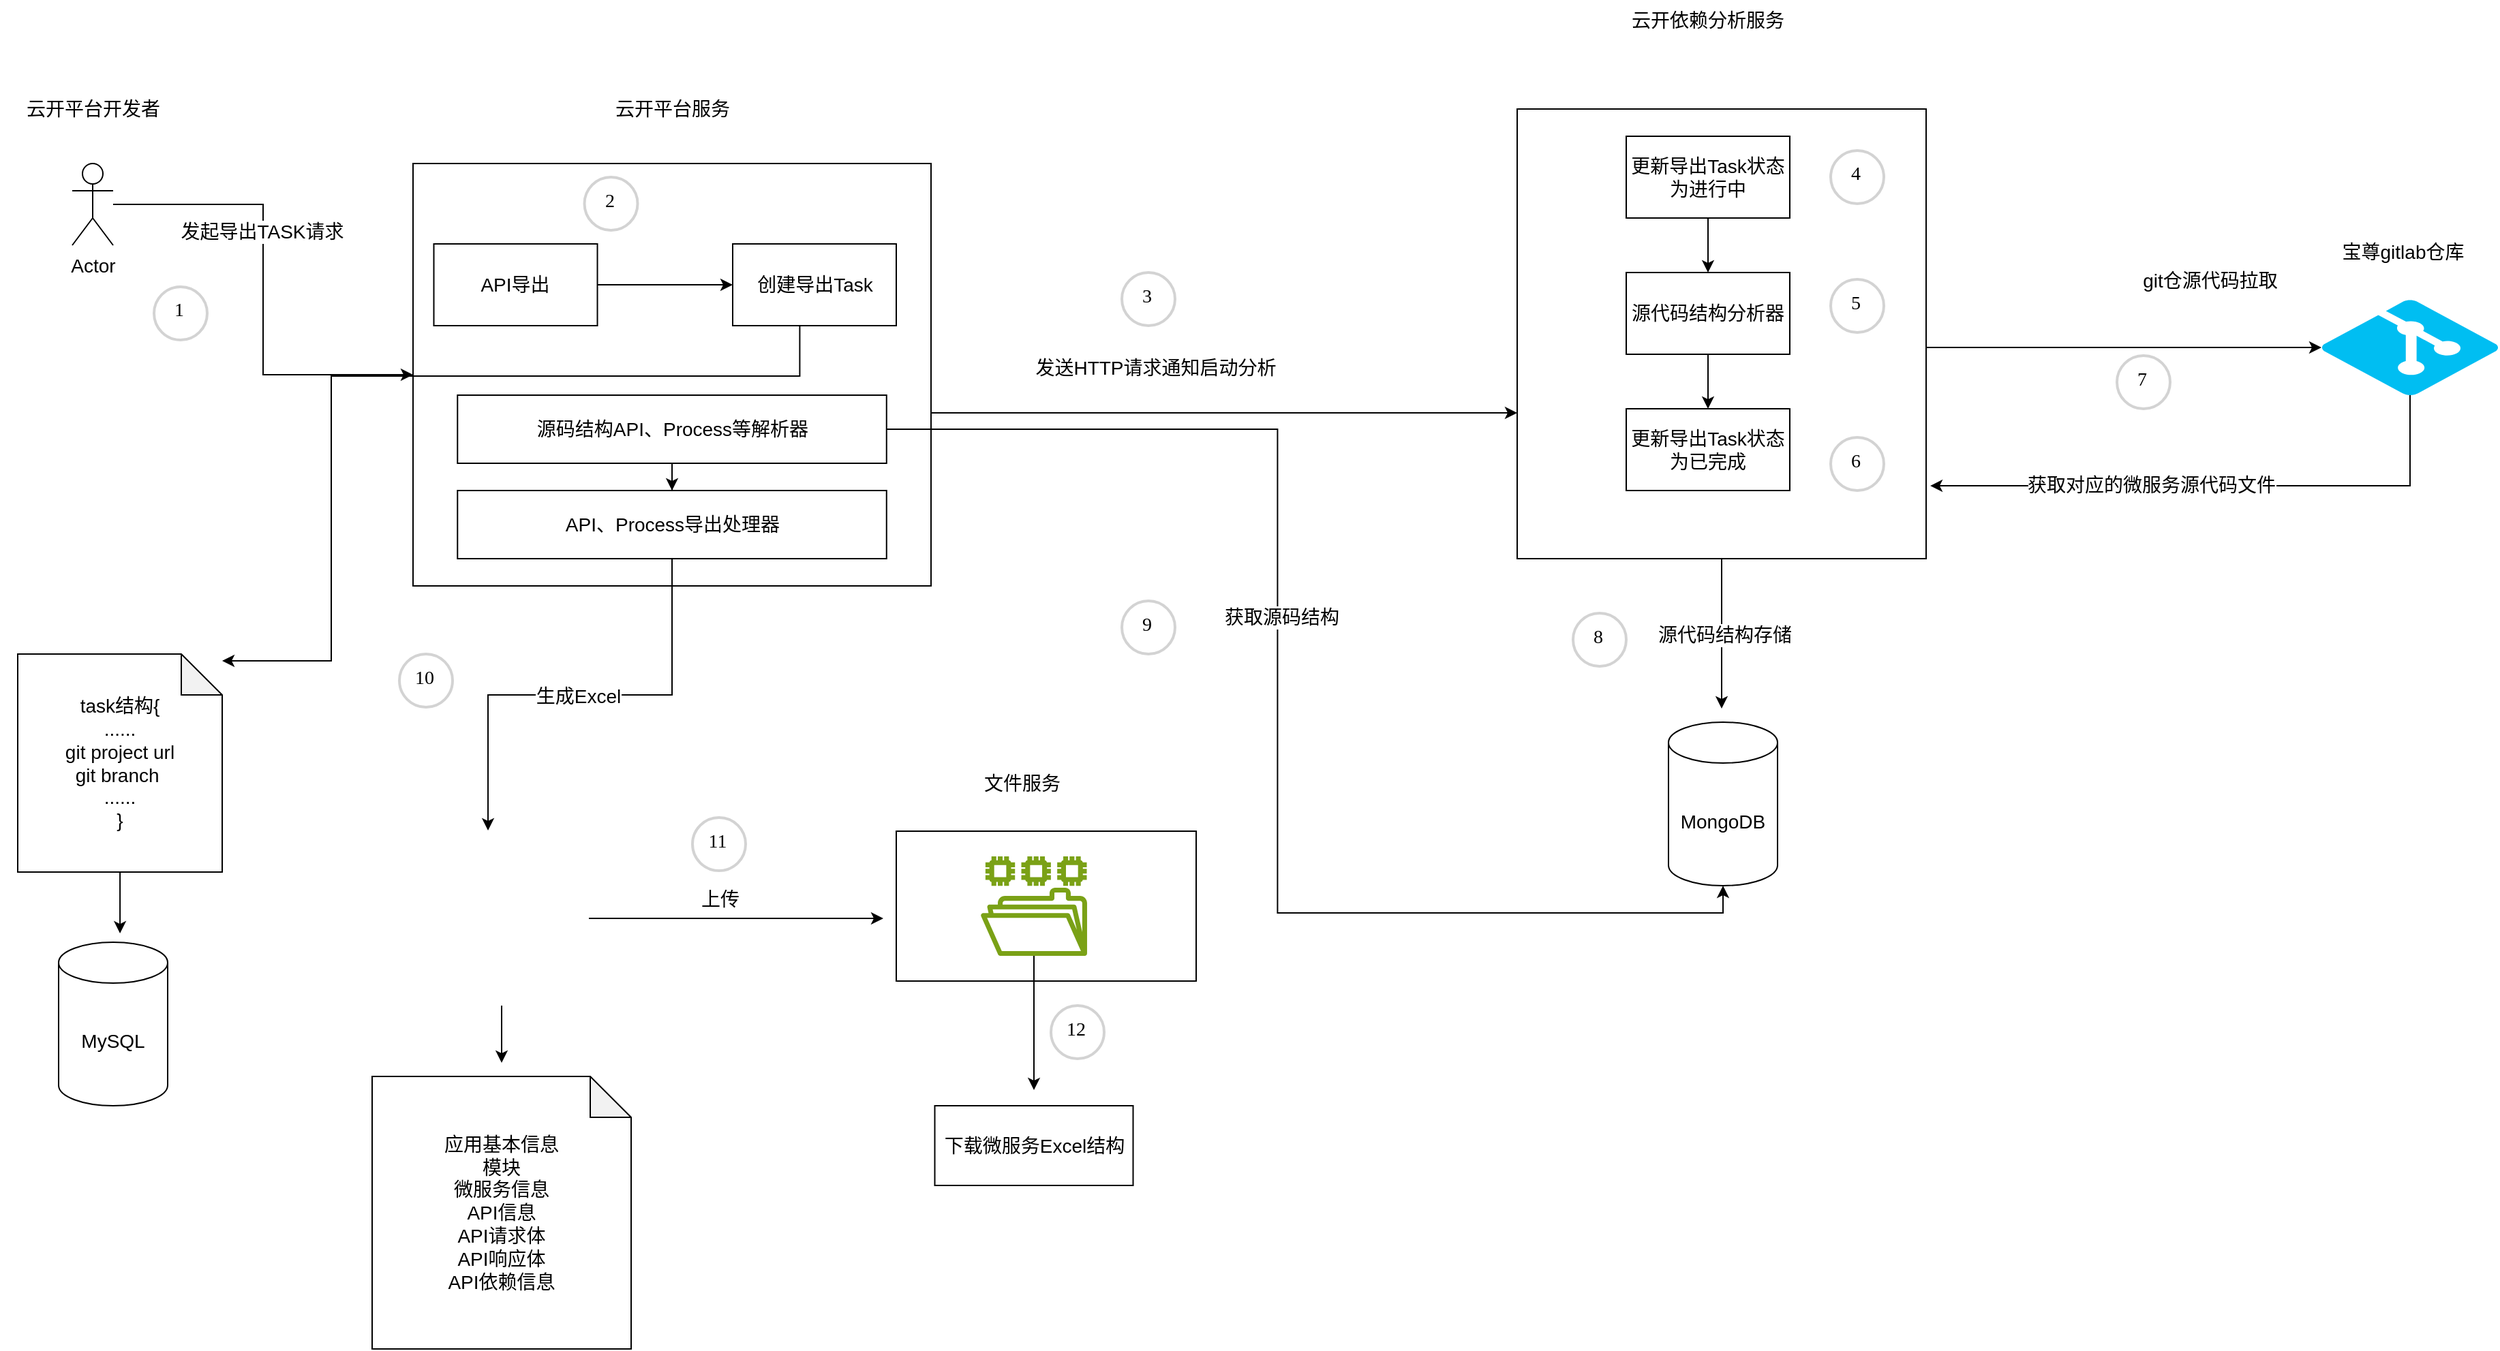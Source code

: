 <mxfile version="24.1.0" type="github">
  <diagram name="Page-1" id="uukP3XcTdVGsUKC_aiOE">
    <mxGraphModel dx="2074" dy="1121" grid="1" gridSize="10" guides="1" tooltips="1" connect="1" arrows="1" fold="1" page="1" pageScale="1" pageWidth="827" pageHeight="1169" math="0" shadow="0">
      <root>
        <mxCell id="0" />
        <mxCell id="1" parent="0" />
        <mxCell id="8WbEt5foAgeZKm9OIb6H-21" style="edgeStyle=orthogonalEdgeStyle;rounded=0;orthogonalLoop=1;jettySize=auto;html=1;fontSize=14;" parent="1" source="8WbEt5foAgeZKm9OIb6H-4" target="8WbEt5foAgeZKm9OIb6H-14" edge="1">
          <mxGeometry relative="1" as="geometry">
            <mxPoint x="1120" y="472.5" as="targetPoint" />
            <Array as="points">
              <mxPoint x="1090" y="473" />
              <mxPoint x="1090" y="473" />
            </Array>
          </mxGeometry>
        </mxCell>
        <mxCell id="8WbEt5foAgeZKm9OIb6H-4" value="" style="rounded=0;whiteSpace=wrap;html=1;fontSize=14;" parent="1" vertex="1">
          <mxGeometry x="320" y="290" width="380" height="310" as="geometry" />
        </mxCell>
        <mxCell id="8WbEt5foAgeZKm9OIb6H-5" value="云开平台服务" style="text;html=1;align=center;verticalAlign=middle;whiteSpace=wrap;rounded=0;fontSize=14;" parent="1" vertex="1">
          <mxGeometry x="417.5" y="240" width="185" height="20" as="geometry" />
        </mxCell>
        <mxCell id="8WbEt5foAgeZKm9OIb6H-12" style="edgeStyle=orthogonalEdgeStyle;rounded=0;orthogonalLoop=1;jettySize=auto;html=1;entryX=0;entryY=0.5;entryDx=0;entryDy=0;fontSize=14;" parent="1" source="8WbEt5foAgeZKm9OIb6H-8" target="8WbEt5foAgeZKm9OIb6H-4" edge="1">
          <mxGeometry relative="1" as="geometry" />
        </mxCell>
        <mxCell id="PfwWAvP0xrd5QzA8CNgX-18" value="发起导出TASK请求" style="edgeLabel;html=1;align=center;verticalAlign=middle;resizable=0;points=[];fontSize=14;" vertex="1" connectable="0" parent="8WbEt5foAgeZKm9OIb6H-12">
          <mxGeometry x="-0.246" y="-1" relative="1" as="geometry">
            <mxPoint as="offset" />
          </mxGeometry>
        </mxCell>
        <mxCell id="8WbEt5foAgeZKm9OIb6H-8" value="Actor" style="shape=umlActor;verticalLabelPosition=bottom;verticalAlign=top;html=1;outlineConnect=0;fontSize=14;" parent="1" vertex="1">
          <mxGeometry x="70" y="290" width="30" height="60" as="geometry" />
        </mxCell>
        <mxCell id="8WbEt5foAgeZKm9OIb6H-11" value="云开平台开发者" style="text;html=1;align=center;verticalAlign=middle;whiteSpace=wrap;rounded=0;fontSize=14;" parent="1" vertex="1">
          <mxGeometry x="17.5" y="240" width="135" height="20" as="geometry" />
        </mxCell>
        <mxCell id="8WbEt5foAgeZKm9OIb6H-23" style="edgeStyle=orthogonalEdgeStyle;rounded=0;orthogonalLoop=1;jettySize=auto;html=1;fontSize=14;" parent="1" source="8WbEt5foAgeZKm9OIb6H-14" edge="1" target="8WbEt5foAgeZKm9OIb6H-17">
          <mxGeometry relative="1" as="geometry">
            <mxPoint x="1700" y="420" as="targetPoint" />
            <Array as="points">
              <mxPoint x="1500" y="425" />
              <mxPoint x="1500" y="425" />
            </Array>
          </mxGeometry>
        </mxCell>
        <mxCell id="8WbEt5foAgeZKm9OIb6H-24" value="git仓源代码拉取" style="edgeLabel;html=1;align=center;verticalAlign=middle;resizable=0;points=[];fontSize=14;" parent="8WbEt5foAgeZKm9OIb6H-23" vertex="1" connectable="0">
          <mxGeometry x="-0.191" y="-1" relative="1" as="geometry">
            <mxPoint x="90" y="-50" as="offset" />
          </mxGeometry>
        </mxCell>
        <mxCell id="8WbEt5foAgeZKm9OIb6H-29" style="edgeStyle=orthogonalEdgeStyle;rounded=0;orthogonalLoop=1;jettySize=auto;html=1;fontSize=14;" parent="1" source="8WbEt5foAgeZKm9OIb6H-14" edge="1">
          <mxGeometry relative="1" as="geometry">
            <mxPoint x="1280" y="690" as="targetPoint" />
          </mxGeometry>
        </mxCell>
        <mxCell id="8WbEt5foAgeZKm9OIb6H-30" value="源代码结构存储" style="edgeLabel;html=1;align=center;verticalAlign=middle;resizable=0;points=[];fontSize=14;" parent="8WbEt5foAgeZKm9OIb6H-29" vertex="1" connectable="0">
          <mxGeometry x="0.021" y="1" relative="1" as="geometry">
            <mxPoint as="offset" />
          </mxGeometry>
        </mxCell>
        <mxCell id="8WbEt5foAgeZKm9OIb6H-14" value="" style="rounded=0;whiteSpace=wrap;html=1;fontSize=14;" parent="1" vertex="1">
          <mxGeometry x="1130" y="250" width="300" height="330" as="geometry" />
        </mxCell>
        <mxCell id="8WbEt5foAgeZKm9OIb6H-15" value="云开依赖分析服务" style="text;html=1;align=center;verticalAlign=middle;whiteSpace=wrap;rounded=0;fontSize=14;" parent="1" vertex="1">
          <mxGeometry x="1210" y="170" width="120" height="30" as="geometry" />
        </mxCell>
        <mxCell id="8WbEt5foAgeZKm9OIb6H-17" value="" style="verticalLabelPosition=bottom;html=1;verticalAlign=top;align=center;strokeColor=none;fillColor=#00BEF2;shape=mxgraph.azure.git_repository;fontSize=14;" parent="1" vertex="1">
          <mxGeometry x="1720" y="390" width="130" height="70" as="geometry" />
        </mxCell>
        <mxCell id="8WbEt5foAgeZKm9OIb6H-18" value="宝尊gitlab仓库" style="text;html=1;align=center;verticalAlign=middle;whiteSpace=wrap;rounded=0;fontSize=14;" parent="1" vertex="1">
          <mxGeometry x="1725" y="340" width="110" height="30" as="geometry" />
        </mxCell>
        <mxCell id="8WbEt5foAgeZKm9OIb6H-19" value="task结构{&lt;div style=&quot;font-size: 14px;&quot;&gt;......&lt;br style=&quot;font-size: 14px;&quot;&gt;&lt;div style=&quot;font-size: 14px;&quot;&gt;git project url&lt;/div&gt;&lt;div style=&quot;font-size: 14px;&quot;&gt;git branch&amp;nbsp;&lt;/div&gt;&lt;div style=&quot;font-size: 14px;&quot;&gt;......&lt;/div&gt;&lt;div style=&quot;font-size: 14px;&quot;&gt;&lt;span style=&quot;background-color: initial; font-size: 14px;&quot;&gt;}&lt;/span&gt;&lt;br style=&quot;font-size: 14px;&quot;&gt;&lt;/div&gt;&lt;/div&gt;" style="shape=note;whiteSpace=wrap;html=1;backgroundOutline=1;darkOpacity=0.05;fontSize=14;" parent="1" vertex="1">
          <mxGeometry x="30" y="650" width="150" height="160" as="geometry" />
        </mxCell>
        <mxCell id="8WbEt5foAgeZKm9OIb6H-22" value="发送HTTP请求通知启动分析" style="text;html=1;align=center;verticalAlign=middle;whiteSpace=wrap;rounded=0;fontSize=14;" parent="1" vertex="1">
          <mxGeometry x="750" y="430" width="230" height="20" as="geometry" />
        </mxCell>
        <mxCell id="8WbEt5foAgeZKm9OIb6H-67" value="" style="edgeStyle=orthogonalEdgeStyle;rounded=0;orthogonalLoop=1;jettySize=auto;html=1;" parent="1" source="8WbEt5foAgeZKm9OIb6H-26" target="8WbEt5foAgeZKm9OIb6H-66" edge="1">
          <mxGeometry relative="1" as="geometry" />
        </mxCell>
        <mxCell id="8WbEt5foAgeZKm9OIb6H-26" value="API导出" style="rounded=0;whiteSpace=wrap;html=1;fontSize=14;" parent="1" vertex="1">
          <mxGeometry x="335.25" y="349" width="120" height="60" as="geometry" />
        </mxCell>
        <mxCell id="PfwWAvP0xrd5QzA8CNgX-10" value="" style="edgeStyle=orthogonalEdgeStyle;rounded=0;orthogonalLoop=1;jettySize=auto;html=1;" edge="1" parent="1" source="8WbEt5foAgeZKm9OIb6H-27" target="PfwWAvP0xrd5QzA8CNgX-4">
          <mxGeometry relative="1" as="geometry" />
        </mxCell>
        <mxCell id="8WbEt5foAgeZKm9OIb6H-27" value="源代码结构分析器" style="rounded=0;whiteSpace=wrap;html=1;fontSize=14;" parent="1" vertex="1">
          <mxGeometry x="1210" y="370" width="120" height="60" as="geometry" />
        </mxCell>
        <mxCell id="8WbEt5foAgeZKm9OIb6H-28" value="MongoDB" style="shape=cylinder3;whiteSpace=wrap;html=1;boundedLbl=1;backgroundOutline=1;size=15;fontSize=14;" parent="1" vertex="1">
          <mxGeometry x="1241" y="700" width="80" height="120" as="geometry" />
        </mxCell>
        <mxCell id="8WbEt5foAgeZKm9OIb6H-52" style="edgeStyle=orthogonalEdgeStyle;rounded=0;orthogonalLoop=1;jettySize=auto;html=1;" parent="1" source="8WbEt5foAgeZKm9OIb6H-31" edge="1">
          <mxGeometry relative="1" as="geometry">
            <mxPoint x="665" y="844" as="targetPoint" />
          </mxGeometry>
        </mxCell>
        <mxCell id="8WbEt5foAgeZKm9OIb6H-54" value="上传" style="edgeLabel;html=1;align=center;verticalAlign=middle;resizable=0;points=[];fontSize=14;" parent="8WbEt5foAgeZKm9OIb6H-52" vertex="1" connectable="0">
          <mxGeometry x="-0.113" y="4" relative="1" as="geometry">
            <mxPoint y="-10" as="offset" />
          </mxGeometry>
        </mxCell>
        <mxCell id="8WbEt5foAgeZKm9OIb6H-58" style="edgeStyle=orthogonalEdgeStyle;rounded=0;orthogonalLoop=1;jettySize=auto;html=1;" parent="1" source="8WbEt5foAgeZKm9OIb6H-31" edge="1">
          <mxGeometry relative="1" as="geometry">
            <mxPoint x="385" y="950" as="targetPoint" />
          </mxGeometry>
        </mxCell>
        <mxCell id="8WbEt5foAgeZKm9OIb6H-31" value="" style="shape=image;html=1;verticalAlign=top;verticalLabelPosition=bottom;labelBackgroundColor=#ffffff;imageAspect=0;aspect=fixed;image=https://cdn3.iconfinder.com/data/icons/document-icons-2/30/647714-excel-128.png;fontSize=14;" parent="1" vertex="1">
          <mxGeometry x="321" y="780" width="128" height="128" as="geometry" />
        </mxCell>
        <mxCell id="8WbEt5foAgeZKm9OIb6H-34" value="应用基本信息&lt;div style=&quot;font-size: 14px;&quot;&gt;模块&lt;/div&gt;&lt;div style=&quot;font-size: 14px;&quot;&gt;微服务信息&lt;/div&gt;&lt;div style=&quot;font-size: 14px;&quot;&gt;API信息&lt;/div&gt;&lt;div style=&quot;font-size: 14px;&quot;&gt;API请求体&lt;br style=&quot;font-size: 14px;&quot;&gt;API响应体&lt;br style=&quot;font-size: 14px;&quot;&gt;API依赖信息&lt;/div&gt;" style="shape=note;whiteSpace=wrap;html=1;backgroundOutline=1;darkOpacity=0.05;fontSize=14;" parent="1" vertex="1">
          <mxGeometry x="290" y="960" width="190" height="200" as="geometry" />
        </mxCell>
        <mxCell id="8WbEt5foAgeZKm9OIb6H-36" value="1" style="ellipse;whiteSpace=wrap;html=1;aspect=fixed;strokeWidth=2;fontFamily=Tahoma;spacingBottom=4;spacingRight=2;strokeColor=#d3d3d3;fontSize=14;" parent="1" vertex="1">
          <mxGeometry x="130" y="380.5" width="39" height="39" as="geometry" />
        </mxCell>
        <mxCell id="8WbEt5foAgeZKm9OIb6H-40" value="2" style="ellipse;whiteSpace=wrap;html=1;aspect=fixed;strokeWidth=2;fontFamily=Tahoma;spacingBottom=4;spacingRight=2;strokeColor=#d3d3d3;fontSize=14;" parent="1" vertex="1">
          <mxGeometry x="445.75" y="300" width="39" height="39" as="geometry" />
        </mxCell>
        <mxCell id="8WbEt5foAgeZKm9OIb6H-41" value="3" style="ellipse;whiteSpace=wrap;html=1;aspect=fixed;strokeWidth=2;fontFamily=Tahoma;spacingBottom=4;spacingRight=2;strokeColor=#d3d3d3;fontSize=14;" parent="1" vertex="1">
          <mxGeometry x="840" y="370" width="39" height="39" as="geometry" />
        </mxCell>
        <mxCell id="8WbEt5foAgeZKm9OIb6H-42" value="4" style="ellipse;whiteSpace=wrap;html=1;aspect=fixed;strokeWidth=2;fontFamily=Tahoma;spacingBottom=4;spacingRight=2;strokeColor=#d3d3d3;fontSize=14;" parent="1" vertex="1">
          <mxGeometry x="1360" y="280.5" width="39" height="39" as="geometry" />
        </mxCell>
        <mxCell id="8WbEt5foAgeZKm9OIb6H-44" value="6" style="ellipse;whiteSpace=wrap;html=1;aspect=fixed;strokeWidth=2;fontFamily=Tahoma;spacingBottom=4;spacingRight=2;strokeColor=#d3d3d3;fontSize=14;" parent="1" vertex="1">
          <mxGeometry x="1360" y="491" width="39" height="39" as="geometry" />
        </mxCell>
        <mxCell id="8WbEt5foAgeZKm9OIb6H-45" value="7" style="ellipse;whiteSpace=wrap;html=1;aspect=fixed;strokeWidth=2;fontFamily=Tahoma;spacingBottom=4;spacingRight=2;strokeColor=#d3d3d3;fontSize=14;" parent="1" vertex="1">
          <mxGeometry x="1570" y="431" width="39" height="39" as="geometry" />
        </mxCell>
        <mxCell id="8WbEt5foAgeZKm9OIb6H-46" value="10" style="ellipse;whiteSpace=wrap;html=1;aspect=fixed;strokeWidth=2;fontFamily=Tahoma;spacingBottom=4;spacingRight=2;strokeColor=#d3d3d3;fontSize=14;" parent="1" vertex="1">
          <mxGeometry x="310" y="650" width="39" height="39" as="geometry" />
        </mxCell>
        <mxCell id="8WbEt5foAgeZKm9OIb6H-48" value="" style="rounded=0;whiteSpace=wrap;html=1;" parent="1" vertex="1">
          <mxGeometry x="674.5" y="780" width="220" height="110" as="geometry" />
        </mxCell>
        <mxCell id="8WbEt5foAgeZKm9OIb6H-50" value="文件服务" style="text;html=1;align=center;verticalAlign=middle;whiteSpace=wrap;rounded=0;fontSize=14;" parent="1" vertex="1">
          <mxGeometry x="736.5" y="730" width="60" height="30" as="geometry" />
        </mxCell>
        <mxCell id="8WbEt5foAgeZKm9OIb6H-75" style="edgeStyle=orthogonalEdgeStyle;rounded=0;orthogonalLoop=1;jettySize=auto;html=1;" parent="1" source="8WbEt5foAgeZKm9OIb6H-51" edge="1">
          <mxGeometry relative="1" as="geometry">
            <mxPoint x="775.5" y="970" as="targetPoint" />
          </mxGeometry>
        </mxCell>
        <mxCell id="8WbEt5foAgeZKm9OIb6H-51" value="" style="sketch=0;outlineConnect=0;fontColor=#232F3E;gradientColor=none;fillColor=#7AA116;strokeColor=none;dashed=0;verticalLabelPosition=bottom;verticalAlign=top;align=center;html=1;fontSize=12;fontStyle=0;aspect=fixed;pointerEvents=1;shape=mxgraph.aws4.file_system;" parent="1" vertex="1">
          <mxGeometry x="736.5" y="798.5" width="78" height="73" as="geometry" />
        </mxCell>
        <mxCell id="8WbEt5foAgeZKm9OIb6H-53" value="11" style="ellipse;whiteSpace=wrap;html=1;aspect=fixed;strokeWidth=2;fontFamily=Tahoma;spacingBottom=4;spacingRight=2;strokeColor=#d3d3d3;fontSize=14;" parent="1" vertex="1">
          <mxGeometry x="525" y="770" width="39" height="39" as="geometry" />
        </mxCell>
        <mxCell id="8WbEt5foAgeZKm9OIb6H-55" value="8" style="ellipse;whiteSpace=wrap;html=1;aspect=fixed;strokeWidth=2;fontFamily=Tahoma;spacingBottom=4;spacingRight=2;strokeColor=#d3d3d3;fontSize=14;" parent="1" vertex="1">
          <mxGeometry x="1171" y="620" width="39" height="39" as="geometry" />
        </mxCell>
        <mxCell id="8WbEt5foAgeZKm9OIb6H-56" value="MySQL" style="shape=cylinder3;whiteSpace=wrap;html=1;boundedLbl=1;backgroundOutline=1;size=15;fontSize=14;" parent="1" vertex="1">
          <mxGeometry x="60" y="861.5" width="80" height="120" as="geometry" />
        </mxCell>
        <mxCell id="8WbEt5foAgeZKm9OIb6H-57" style="edgeStyle=orthogonalEdgeStyle;rounded=0;orthogonalLoop=1;jettySize=auto;html=1;entryX=0.563;entryY=-0.054;entryDx=0;entryDy=0;entryPerimeter=0;" parent="1" source="8WbEt5foAgeZKm9OIb6H-19" target="8WbEt5foAgeZKm9OIb6H-56" edge="1">
          <mxGeometry relative="1" as="geometry" />
        </mxCell>
        <mxCell id="8WbEt5foAgeZKm9OIb6H-64" style="edgeStyle=orthogonalEdgeStyle;rounded=0;orthogonalLoop=1;jettySize=auto;html=1;entryX=1.01;entryY=0.838;entryDx=0;entryDy=0;entryPerimeter=0;" parent="1" source="8WbEt5foAgeZKm9OIb6H-17" target="8WbEt5foAgeZKm9OIb6H-14" edge="1">
          <mxGeometry relative="1" as="geometry">
            <Array as="points">
              <mxPoint x="1785" y="527" />
            </Array>
          </mxGeometry>
        </mxCell>
        <mxCell id="8WbEt5foAgeZKm9OIb6H-65" value="获取对应的微服务源代码文件" style="edgeLabel;html=1;align=center;verticalAlign=middle;resizable=0;points=[];fontSize=14;" parent="8WbEt5foAgeZKm9OIb6H-64" vertex="1" connectable="0">
          <mxGeometry x="0.228" y="-1" relative="1" as="geometry">
            <mxPoint as="offset" />
          </mxGeometry>
        </mxCell>
        <mxCell id="8WbEt5foAgeZKm9OIb6H-66" value="创建导出Task" style="rounded=0;whiteSpace=wrap;html=1;fontSize=14;" parent="1" vertex="1">
          <mxGeometry x="554.5" y="349" width="120" height="60" as="geometry" />
        </mxCell>
        <mxCell id="8WbEt5foAgeZKm9OIb6H-71" style="edgeStyle=orthogonalEdgeStyle;rounded=0;orthogonalLoop=1;jettySize=auto;html=1;entryX=1;entryY=0.5;entryDx=0;entryDy=0;entryPerimeter=0;exitX=0.41;exitY=0.992;exitDx=0;exitDy=0;exitPerimeter=0;" parent="1" source="8WbEt5foAgeZKm9OIb6H-66" edge="1">
          <mxGeometry relative="1" as="geometry">
            <mxPoint x="530" y="420" as="sourcePoint" />
            <mxPoint x="180" y="655" as="targetPoint" />
            <Array as="points">
              <mxPoint x="604" y="446" />
              <mxPoint x="260" y="446" />
              <mxPoint x="260" y="655" />
            </Array>
          </mxGeometry>
        </mxCell>
        <mxCell id="8WbEt5foAgeZKm9OIb6H-72" value="&lt;font style=&quot;font-size: 14px;&quot;&gt;下载微服务Excel结构&lt;/font&gt;" style="rounded=0;whiteSpace=wrap;html=1;" parent="1" vertex="1">
          <mxGeometry x="702.75" y="981.5" width="145.5" height="58.5" as="geometry" />
        </mxCell>
        <mxCell id="8WbEt5foAgeZKm9OIb6H-74" value="12" style="ellipse;whiteSpace=wrap;html=1;aspect=fixed;strokeWidth=2;fontFamily=Tahoma;spacingBottom=4;spacingRight=2;strokeColor=#d3d3d3;fontSize=14;" parent="1" vertex="1">
          <mxGeometry x="788" y="908" width="39" height="39" as="geometry" />
        </mxCell>
        <mxCell id="PfwWAvP0xrd5QzA8CNgX-9" value="" style="edgeStyle=orthogonalEdgeStyle;rounded=0;orthogonalLoop=1;jettySize=auto;html=1;" edge="1" parent="1" source="PfwWAvP0xrd5QzA8CNgX-3" target="8WbEt5foAgeZKm9OIb6H-27">
          <mxGeometry relative="1" as="geometry" />
        </mxCell>
        <mxCell id="PfwWAvP0xrd5QzA8CNgX-3" value="更新导出Task状态为进行中" style="rounded=0;whiteSpace=wrap;html=1;fontSize=14;" vertex="1" parent="1">
          <mxGeometry x="1210" y="270" width="120" height="60" as="geometry" />
        </mxCell>
        <mxCell id="PfwWAvP0xrd5QzA8CNgX-4" value="更新导出Task状态为已完成" style="rounded=0;whiteSpace=wrap;html=1;fontSize=14;" vertex="1" parent="1">
          <mxGeometry x="1210" y="470" width="120" height="60" as="geometry" />
        </mxCell>
        <mxCell id="PfwWAvP0xrd5QzA8CNgX-14" value="5" style="ellipse;whiteSpace=wrap;html=1;aspect=fixed;strokeWidth=2;fontFamily=Tahoma;spacingBottom=4;spacingRight=2;strokeColor=#d3d3d3;fontSize=14;" vertex="1" parent="1">
          <mxGeometry x="1360" y="375" width="39" height="39" as="geometry" />
        </mxCell>
        <mxCell id="PfwWAvP0xrd5QzA8CNgX-17" value="9" style="ellipse;whiteSpace=wrap;html=1;aspect=fixed;strokeWidth=2;fontFamily=Tahoma;spacingBottom=4;spacingRight=2;strokeColor=#d3d3d3;fontSize=14;" vertex="1" parent="1">
          <mxGeometry x="840" y="611" width="39" height="39" as="geometry" />
        </mxCell>
        <mxCell id="PfwWAvP0xrd5QzA8CNgX-28" value="" style="edgeStyle=orthogonalEdgeStyle;rounded=0;orthogonalLoop=1;jettySize=auto;html=1;" edge="1" parent="1" source="PfwWAvP0xrd5QzA8CNgX-21" target="PfwWAvP0xrd5QzA8CNgX-25">
          <mxGeometry relative="1" as="geometry" />
        </mxCell>
        <mxCell id="PfwWAvP0xrd5QzA8CNgX-21" value="源码结构API、Process等解析器" style="rounded=0;whiteSpace=wrap;html=1;fontSize=14;" vertex="1" parent="1">
          <mxGeometry x="352.63" y="460" width="314.75" height="50" as="geometry" />
        </mxCell>
        <mxCell id="PfwWAvP0xrd5QzA8CNgX-22" style="edgeStyle=orthogonalEdgeStyle;rounded=0;orthogonalLoop=1;jettySize=auto;html=1;entryX=0.5;entryY=1;entryDx=0;entryDy=0;entryPerimeter=0;" edge="1" parent="1" source="PfwWAvP0xrd5QzA8CNgX-21" target="8WbEt5foAgeZKm9OIb6H-28">
          <mxGeometry relative="1" as="geometry" />
        </mxCell>
        <mxCell id="PfwWAvP0xrd5QzA8CNgX-23" value="获取源码结构" style="edgeLabel;html=1;align=center;verticalAlign=middle;resizable=0;points=[];fontSize=14;" vertex="1" connectable="0" parent="PfwWAvP0xrd5QzA8CNgX-22">
          <mxGeometry x="-0.141" y="3" relative="1" as="geometry">
            <mxPoint as="offset" />
          </mxGeometry>
        </mxCell>
        <mxCell id="PfwWAvP0xrd5QzA8CNgX-24" style="edgeStyle=orthogonalEdgeStyle;rounded=0;orthogonalLoop=1;jettySize=auto;html=1;exitX=0.5;exitY=1;exitDx=0;exitDy=0;" edge="1" parent="1" source="8WbEt5foAgeZKm9OIb6H-5" target="8WbEt5foAgeZKm9OIb6H-5">
          <mxGeometry relative="1" as="geometry" />
        </mxCell>
        <mxCell id="PfwWAvP0xrd5QzA8CNgX-25" value="API、Process导出处理器" style="rounded=0;whiteSpace=wrap;html=1;fontSize=14;" vertex="1" parent="1">
          <mxGeometry x="352.63" y="530" width="314.75" height="50" as="geometry" />
        </mxCell>
        <mxCell id="PfwWAvP0xrd5QzA8CNgX-26" style="edgeStyle=orthogonalEdgeStyle;rounded=0;orthogonalLoop=1;jettySize=auto;html=1;entryX=0.422;entryY=-0.004;entryDx=0;entryDy=0;entryPerimeter=0;" edge="1" parent="1" source="PfwWAvP0xrd5QzA8CNgX-25" target="8WbEt5foAgeZKm9OIb6H-31">
          <mxGeometry relative="1" as="geometry" />
        </mxCell>
        <mxCell id="PfwWAvP0xrd5QzA8CNgX-27" value="生成Excel" style="edgeLabel;html=1;align=center;verticalAlign=middle;resizable=0;points=[];fontSize=14;" vertex="1" connectable="0" parent="PfwWAvP0xrd5QzA8CNgX-26">
          <mxGeometry x="0.011" y="1" relative="1" as="geometry">
            <mxPoint as="offset" />
          </mxGeometry>
        </mxCell>
      </root>
    </mxGraphModel>
  </diagram>
</mxfile>
